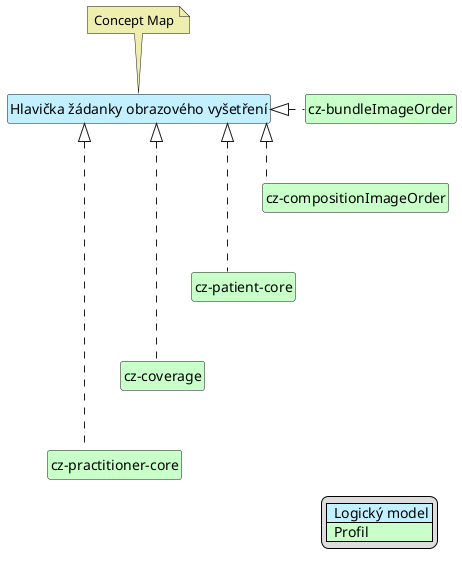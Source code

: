 @startuml
hide circle
hide stereotype
hide members
hide methods
skinparam linetype ortho
skinparam class {
BackgroundColor<<LogicalModel>> #APPLICATION
BackgroundColor<<Profile>> #TECHNOLOGY
}
legend right
| <#APPLICATION>  Logický model |
| <#TECHNOLOGY>  Profil |
endlegend
class "Hlavička žádanky obrazového vyšetření" <<LogicalModel>> [[StructureDefinition-HeaderImagingOrder.html]]
note top #EEEEAE [[ConceptMap-HeaderImagingOrder2FHIR-cz.html]]
Concept Map
endnote
/'
class "Additional Recipient" <<LogicalModel>> [[StructureDefinition-AdditionalRecipientCz.html]]
class "Author" <<LogicalModel>> [[StructureDefinition-AuthorCz.html]]
class "Information about coverage" <<LogicalModel>> [[StructureDefinition-CoverageOrderCz.html]]
class "Document metadata" <<LogicalModel>> [[StructureDefinition-DocumentMetadataCz.html]]
class "Health insurance and payment information" <<LogicalModel>> [[StructureDefinition-PayerCz.html]]
class "Requested Performer" <<LogicalModel>> [[StructureDefinition-RequestedPerformerCz.html]]
class "Identification" <<LogicalModel>> [[StructureDefinition-SubjectCz.html]]
class "Related contact information of the Patient/subject" <<LogicalModel>> [[StructureDefinition-SubjectCz.html]]
'/
class "cz-coverage" <<Profile>> [[StructureDefinition-cz-coverage.html]]
class "cz-patient-core" <<Profile>> [[https://build.fhir.org/ig/HL7-cz/cz-core/StructureDefinition-cz-patient-core.html]]
class "cz-practitioner-core" <<Profile>> [[https://build.fhir.org/ig/HL7-cz/cz-core/StructureDefinition-cz-practitioner-core.html]]
class "cz-bundleImageOrder" <<Profile>> [[StructureDefinition-cz-bundleImageOrder.html]]
class "cz-compositionImageOrder" <<Profile>> [[StructureDefinition-cz-compositionImageOrder.html]]
"Hlavička žádanky obrazového vyšetření" <|. "cz-compositionImageOrder"
"Hlavička žádanky obrazového vyšetření" <|. "cz-bundleImageOrder"
"Hlavička žádanky obrazového vyšetření" <|. "cz-patient-core"
"Hlavička žádanky obrazového vyšetření" <|. "cz-coverage"
"Hlavička žádanky obrazového vyšetření" <|. "cz-practitioner-core"
"cz-bundleImageOrder" -d[hidden]-> "cz-compositionImageOrder"
"cz-compositionImageOrder" -d[hidden]-> "cz-patient-core"
"cz-patient-core" -d[hidden]-> "cz-coverage"
"cz-coverage" -d[hidden]-> "cz-practitioner-core"
@enduml
